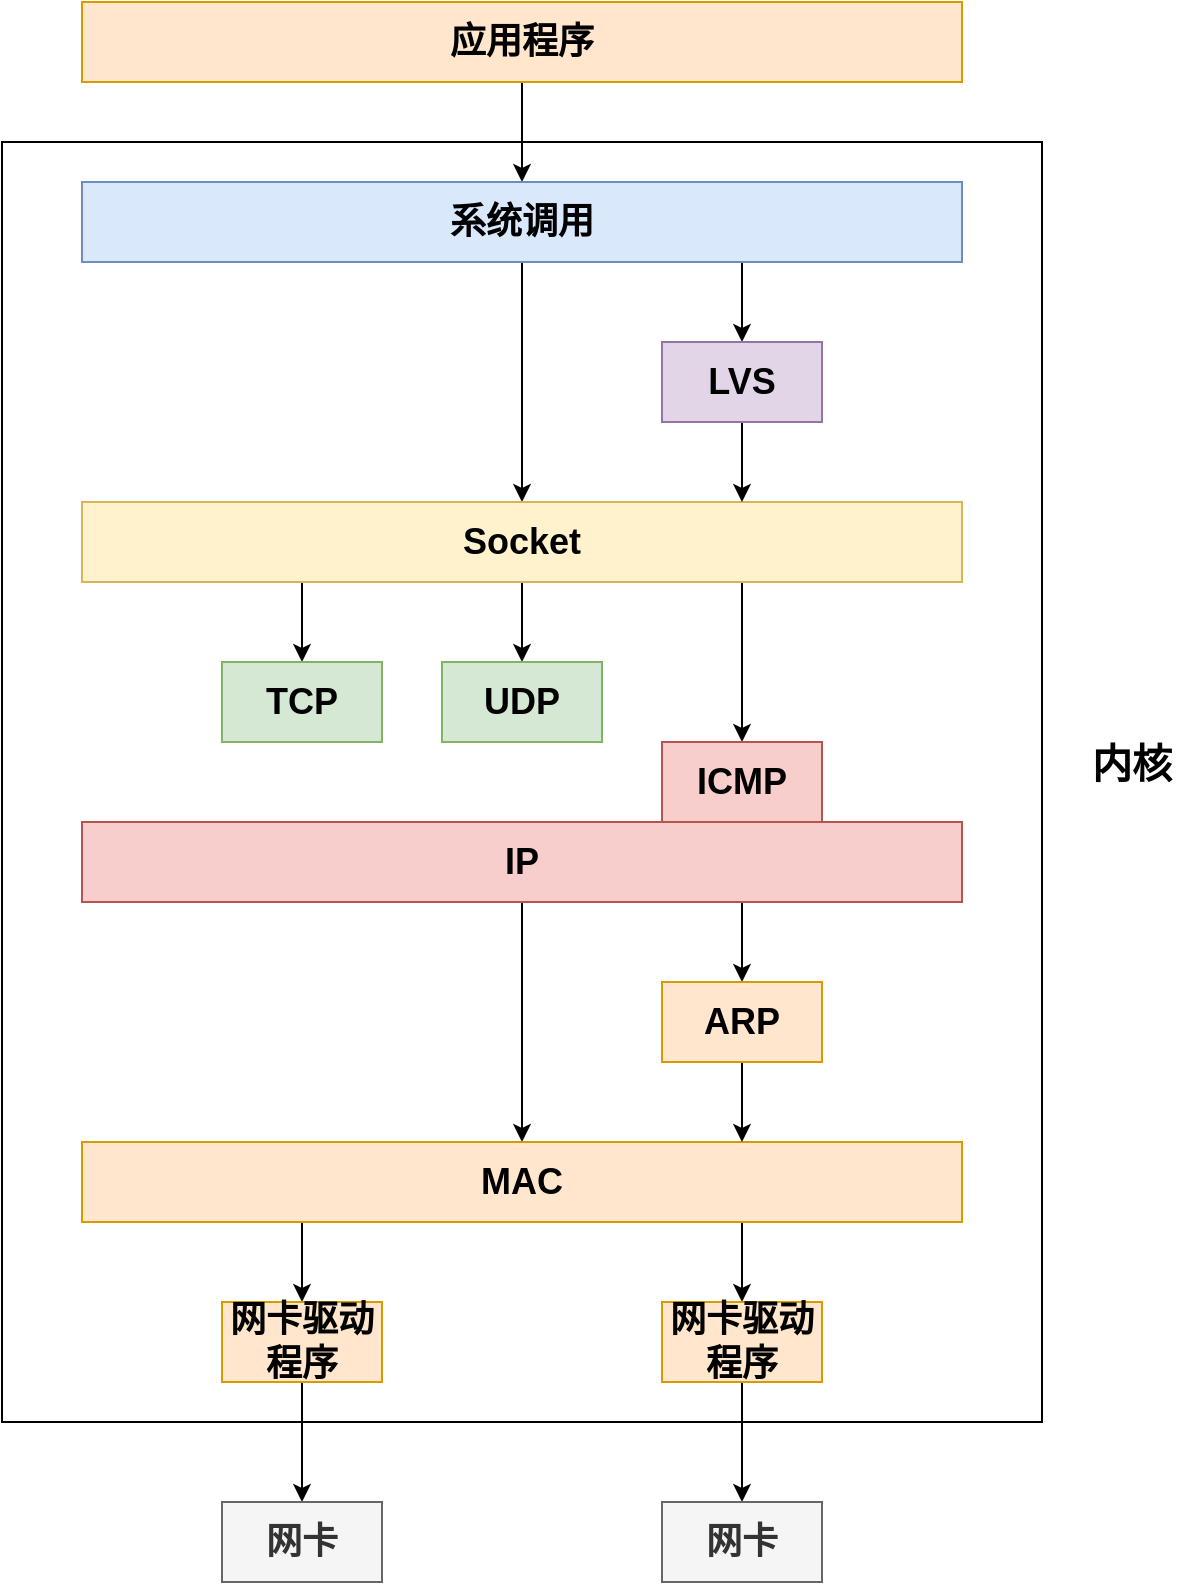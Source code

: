 <mxfile version="15.2.7" type="device"><diagram id="ksOfLyjX0gd4gN1tJnlw" name="第 1 页"><mxGraphModel dx="1024" dy="592" grid="1" gridSize="10" guides="1" tooltips="1" connect="1" arrows="1" fold="1" page="1" pageScale="1" pageWidth="827" pageHeight="1169" math="0" shadow="0"><root><mxCell id="0"/><mxCell id="1" parent="0"/><mxCell id="Rw8lXxo-xXdDjHDaRzan-13" value="" style="rounded=0;whiteSpace=wrap;html=1;" parent="1" vertex="1"><mxGeometry x="80" y="140" width="520" height="640" as="geometry"/></mxCell><mxCell id="Rw8lXxo-xXdDjHDaRzan-17" style="edgeStyle=orthogonalEdgeStyle;rounded=0;orthogonalLoop=1;jettySize=auto;html=1;exitX=0.5;exitY=1;exitDx=0;exitDy=0;entryX=0.5;entryY=0;entryDx=0;entryDy=0;" parent="1" source="Rw8lXxo-xXdDjHDaRzan-1" target="Rw8lXxo-xXdDjHDaRzan-2" edge="1"><mxGeometry relative="1" as="geometry"/></mxCell><mxCell id="Rw8lXxo-xXdDjHDaRzan-1" value="&lt;b&gt;&lt;font style=&quot;font-size: 18px&quot;&gt;应用程序&lt;/font&gt;&lt;/b&gt;" style="rounded=0;whiteSpace=wrap;html=1;fillColor=#ffe6cc;strokeColor=#d79b00;" parent="1" vertex="1"><mxGeometry x="120" y="70" width="440" height="40" as="geometry"/></mxCell><mxCell id="Rw8lXxo-xXdDjHDaRzan-29" style="edgeStyle=orthogonalEdgeStyle;rounded=0;orthogonalLoop=1;jettySize=auto;html=1;exitX=0.75;exitY=1;exitDx=0;exitDy=0;" parent="1" source="Rw8lXxo-xXdDjHDaRzan-2" target="Rw8lXxo-xXdDjHDaRzan-4" edge="1"><mxGeometry relative="1" as="geometry"/></mxCell><mxCell id="1T0eH5pdgnHL6UWt_qAH-2" style="edgeStyle=orthogonalEdgeStyle;rounded=0;orthogonalLoop=1;jettySize=auto;html=1;exitX=0.5;exitY=1;exitDx=0;exitDy=0;" edge="1" parent="1" source="Rw8lXxo-xXdDjHDaRzan-2" target="Rw8lXxo-xXdDjHDaRzan-3"><mxGeometry relative="1" as="geometry"/></mxCell><mxCell id="Rw8lXxo-xXdDjHDaRzan-2" value="&lt;b&gt;&lt;font style=&quot;font-size: 18px&quot;&gt;系统调用&lt;/font&gt;&lt;/b&gt;" style="rounded=0;whiteSpace=wrap;html=1;fillColor=#dae8fc;strokeColor=#6c8ebf;" parent="1" vertex="1"><mxGeometry x="120" y="160" width="440" height="40" as="geometry"/></mxCell><mxCell id="Rw8lXxo-xXdDjHDaRzan-19" style="edgeStyle=orthogonalEdgeStyle;rounded=0;orthogonalLoop=1;jettySize=auto;html=1;exitX=0.25;exitY=1;exitDx=0;exitDy=0;entryX=0.5;entryY=0;entryDx=0;entryDy=0;" parent="1" source="Rw8lXxo-xXdDjHDaRzan-3" target="Rw8lXxo-xXdDjHDaRzan-5" edge="1"><mxGeometry relative="1" as="geometry"/></mxCell><mxCell id="Rw8lXxo-xXdDjHDaRzan-20" style="edgeStyle=orthogonalEdgeStyle;rounded=0;orthogonalLoop=1;jettySize=auto;html=1;exitX=0.5;exitY=1;exitDx=0;exitDy=0;entryX=0.5;entryY=0;entryDx=0;entryDy=0;" parent="1" source="Rw8lXxo-xXdDjHDaRzan-3" target="Rw8lXxo-xXdDjHDaRzan-6" edge="1"><mxGeometry relative="1" as="geometry"/></mxCell><mxCell id="Rw8lXxo-xXdDjHDaRzan-21" style="edgeStyle=orthogonalEdgeStyle;rounded=0;orthogonalLoop=1;jettySize=auto;html=1;exitX=0.75;exitY=1;exitDx=0;exitDy=0;entryX=0.5;entryY=0;entryDx=0;entryDy=0;" parent="1" source="Rw8lXxo-xXdDjHDaRzan-3" target="Rw8lXxo-xXdDjHDaRzan-8" edge="1"><mxGeometry relative="1" as="geometry"/></mxCell><mxCell id="Rw8lXxo-xXdDjHDaRzan-3" value="&lt;span style=&quot;font-size: 18px&quot;&gt;&lt;b&gt;Socket&lt;/b&gt;&lt;/span&gt;" style="rounded=0;whiteSpace=wrap;html=1;fillColor=#fff2cc;strokeColor=#d6b656;" parent="1" vertex="1"><mxGeometry x="120" y="320" width="440" height="40" as="geometry"/></mxCell><mxCell id="1T0eH5pdgnHL6UWt_qAH-1" style="edgeStyle=orthogonalEdgeStyle;rounded=0;orthogonalLoop=1;jettySize=auto;html=1;exitX=0.5;exitY=1;exitDx=0;exitDy=0;entryX=0.75;entryY=0;entryDx=0;entryDy=0;" edge="1" parent="1" source="Rw8lXxo-xXdDjHDaRzan-4" target="Rw8lXxo-xXdDjHDaRzan-3"><mxGeometry relative="1" as="geometry"/></mxCell><mxCell id="Rw8lXxo-xXdDjHDaRzan-4" value="&lt;b&gt;&lt;font style=&quot;font-size: 18px&quot;&gt;LVS&lt;/font&gt;&lt;/b&gt;" style="rounded=0;whiteSpace=wrap;html=1;fillColor=#e1d5e7;strokeColor=#9673a6;" parent="1" vertex="1"><mxGeometry x="410" y="240" width="80" height="40" as="geometry"/></mxCell><mxCell id="Rw8lXxo-xXdDjHDaRzan-5" value="&lt;b&gt;&lt;font style=&quot;font-size: 18px&quot;&gt;TCP&lt;/font&gt;&lt;/b&gt;" style="rounded=0;whiteSpace=wrap;html=1;fillColor=#d5e8d4;strokeColor=#82b366;" parent="1" vertex="1"><mxGeometry x="190" y="400" width="80" height="40" as="geometry"/></mxCell><mxCell id="Rw8lXxo-xXdDjHDaRzan-6" value="&lt;b&gt;&lt;font style=&quot;font-size: 18px&quot;&gt;UDP&lt;/font&gt;&lt;/b&gt;" style="rounded=0;whiteSpace=wrap;html=1;fillColor=#d5e8d4;strokeColor=#82b366;" parent="1" vertex="1"><mxGeometry x="300" y="400" width="80" height="40" as="geometry"/></mxCell><mxCell id="Rw8lXxo-xXdDjHDaRzan-22" style="edgeStyle=orthogonalEdgeStyle;rounded=0;orthogonalLoop=1;jettySize=auto;html=1;exitX=0.75;exitY=1;exitDx=0;exitDy=0;entryX=0.5;entryY=0;entryDx=0;entryDy=0;" parent="1" source="Rw8lXxo-xXdDjHDaRzan-7" target="Rw8lXxo-xXdDjHDaRzan-10" edge="1"><mxGeometry relative="1" as="geometry"/></mxCell><mxCell id="Rw8lXxo-xXdDjHDaRzan-24" style="edgeStyle=orthogonalEdgeStyle;rounded=0;orthogonalLoop=1;jettySize=auto;html=1;exitX=0.5;exitY=1;exitDx=0;exitDy=0;entryX=0.5;entryY=0;entryDx=0;entryDy=0;" parent="1" source="Rw8lXxo-xXdDjHDaRzan-7" target="Rw8lXxo-xXdDjHDaRzan-9" edge="1"><mxGeometry relative="1" as="geometry"/></mxCell><mxCell id="Rw8lXxo-xXdDjHDaRzan-7" value="&lt;span style=&quot;font-size: 18px&quot;&gt;&lt;b&gt;IP&lt;/b&gt;&lt;/span&gt;" style="rounded=0;whiteSpace=wrap;html=1;fillColor=#f8cecc;strokeColor=#b85450;" parent="1" vertex="1"><mxGeometry x="120" y="480" width="440" height="40" as="geometry"/></mxCell><mxCell id="Rw8lXxo-xXdDjHDaRzan-8" value="&lt;b&gt;&lt;font style=&quot;font-size: 18px&quot;&gt;ICMP&lt;/font&gt;&lt;/b&gt;" style="rounded=0;whiteSpace=wrap;html=1;fillColor=#f8cecc;strokeColor=#b85450;" parent="1" vertex="1"><mxGeometry x="410" y="440" width="80" height="40" as="geometry"/></mxCell><mxCell id="Rw8lXxo-xXdDjHDaRzan-25" style="edgeStyle=orthogonalEdgeStyle;rounded=0;orthogonalLoop=1;jettySize=auto;html=1;exitX=0.25;exitY=1;exitDx=0;exitDy=0;entryX=0.5;entryY=0;entryDx=0;entryDy=0;" parent="1" source="Rw8lXxo-xXdDjHDaRzan-9" target="Rw8lXxo-xXdDjHDaRzan-11" edge="1"><mxGeometry relative="1" as="geometry"/></mxCell><mxCell id="Rw8lXxo-xXdDjHDaRzan-26" style="edgeStyle=orthogonalEdgeStyle;rounded=0;orthogonalLoop=1;jettySize=auto;html=1;exitX=0.75;exitY=1;exitDx=0;exitDy=0;" parent="1" source="Rw8lXxo-xXdDjHDaRzan-9" target="Rw8lXxo-xXdDjHDaRzan-12" edge="1"><mxGeometry relative="1" as="geometry"/></mxCell><mxCell id="Rw8lXxo-xXdDjHDaRzan-9" value="&lt;span style=&quot;font-size: 18px&quot;&gt;&lt;b&gt;MAC&lt;/b&gt;&lt;/span&gt;" style="rounded=0;whiteSpace=wrap;html=1;fillColor=#ffe6cc;strokeColor=#d79b00;" parent="1" vertex="1"><mxGeometry x="120" y="640" width="440" height="40" as="geometry"/></mxCell><mxCell id="Rw8lXxo-xXdDjHDaRzan-23" style="edgeStyle=orthogonalEdgeStyle;rounded=0;orthogonalLoop=1;jettySize=auto;html=1;exitX=0.5;exitY=1;exitDx=0;exitDy=0;entryX=0.75;entryY=0;entryDx=0;entryDy=0;" parent="1" source="Rw8lXxo-xXdDjHDaRzan-10" target="Rw8lXxo-xXdDjHDaRzan-9" edge="1"><mxGeometry relative="1" as="geometry"/></mxCell><mxCell id="Rw8lXxo-xXdDjHDaRzan-10" value="&lt;b&gt;&lt;font style=&quot;font-size: 18px&quot;&gt;ARP&lt;/font&gt;&lt;/b&gt;" style="rounded=0;whiteSpace=wrap;html=1;fillColor=#ffe6cc;strokeColor=#d79b00;" parent="1" vertex="1"><mxGeometry x="410" y="560" width="80" height="40" as="geometry"/></mxCell><mxCell id="Rw8lXxo-xXdDjHDaRzan-28" style="edgeStyle=orthogonalEdgeStyle;rounded=0;orthogonalLoop=1;jettySize=auto;html=1;exitX=0.5;exitY=1;exitDx=0;exitDy=0;entryX=0.5;entryY=0;entryDx=0;entryDy=0;" parent="1" source="Rw8lXxo-xXdDjHDaRzan-11" target="Rw8lXxo-xXdDjHDaRzan-15" edge="1"><mxGeometry relative="1" as="geometry"/></mxCell><mxCell id="Rw8lXxo-xXdDjHDaRzan-11" value="&lt;span style=&quot;font-size: 18px&quot;&gt;&lt;b&gt;网卡驱动程序&lt;/b&gt;&lt;/span&gt;" style="rounded=0;whiteSpace=wrap;html=1;fillColor=#ffe6cc;strokeColor=#d79b00;" parent="1" vertex="1"><mxGeometry x="190" y="720" width="80" height="40" as="geometry"/></mxCell><mxCell id="Rw8lXxo-xXdDjHDaRzan-27" style="edgeStyle=orthogonalEdgeStyle;rounded=0;orthogonalLoop=1;jettySize=auto;html=1;exitX=0.5;exitY=1;exitDx=0;exitDy=0;" parent="1" source="Rw8lXxo-xXdDjHDaRzan-12" target="Rw8lXxo-xXdDjHDaRzan-16" edge="1"><mxGeometry relative="1" as="geometry"/></mxCell><mxCell id="Rw8lXxo-xXdDjHDaRzan-12" value="&lt;span style=&quot;font-size: 18px&quot;&gt;&lt;b&gt;网卡驱动程序&lt;/b&gt;&lt;/span&gt;" style="rounded=0;whiteSpace=wrap;html=1;fillColor=#ffe6cc;strokeColor=#d79b00;" parent="1" vertex="1"><mxGeometry x="410" y="720" width="80" height="40" as="geometry"/></mxCell><mxCell id="Rw8lXxo-xXdDjHDaRzan-14" value="&lt;b&gt;&lt;font style=&quot;font-size: 20px&quot;&gt;内核&lt;/font&gt;&lt;/b&gt;" style="text;html=1;strokeColor=none;fillColor=none;align=center;verticalAlign=middle;whiteSpace=wrap;rounded=0;" parent="1" vertex="1"><mxGeometry x="610" y="440" width="70" height="20" as="geometry"/></mxCell><mxCell id="Rw8lXxo-xXdDjHDaRzan-15" value="&lt;span style=&quot;font-size: 18px&quot;&gt;&lt;b&gt;网卡&lt;/b&gt;&lt;/span&gt;" style="rounded=0;whiteSpace=wrap;html=1;fillColor=#f5f5f5;strokeColor=#666666;fontColor=#333333;" parent="1" vertex="1"><mxGeometry x="190" y="820" width="80" height="40" as="geometry"/></mxCell><mxCell id="Rw8lXxo-xXdDjHDaRzan-16" value="&lt;span style=&quot;font-size: 18px&quot;&gt;&lt;b&gt;网卡&lt;/b&gt;&lt;/span&gt;" style="rounded=0;whiteSpace=wrap;html=1;fillColor=#f5f5f5;strokeColor=#666666;fontColor=#333333;" parent="1" vertex="1"><mxGeometry x="410" y="820" width="80" height="40" as="geometry"/></mxCell></root></mxGraphModel></diagram></mxfile>